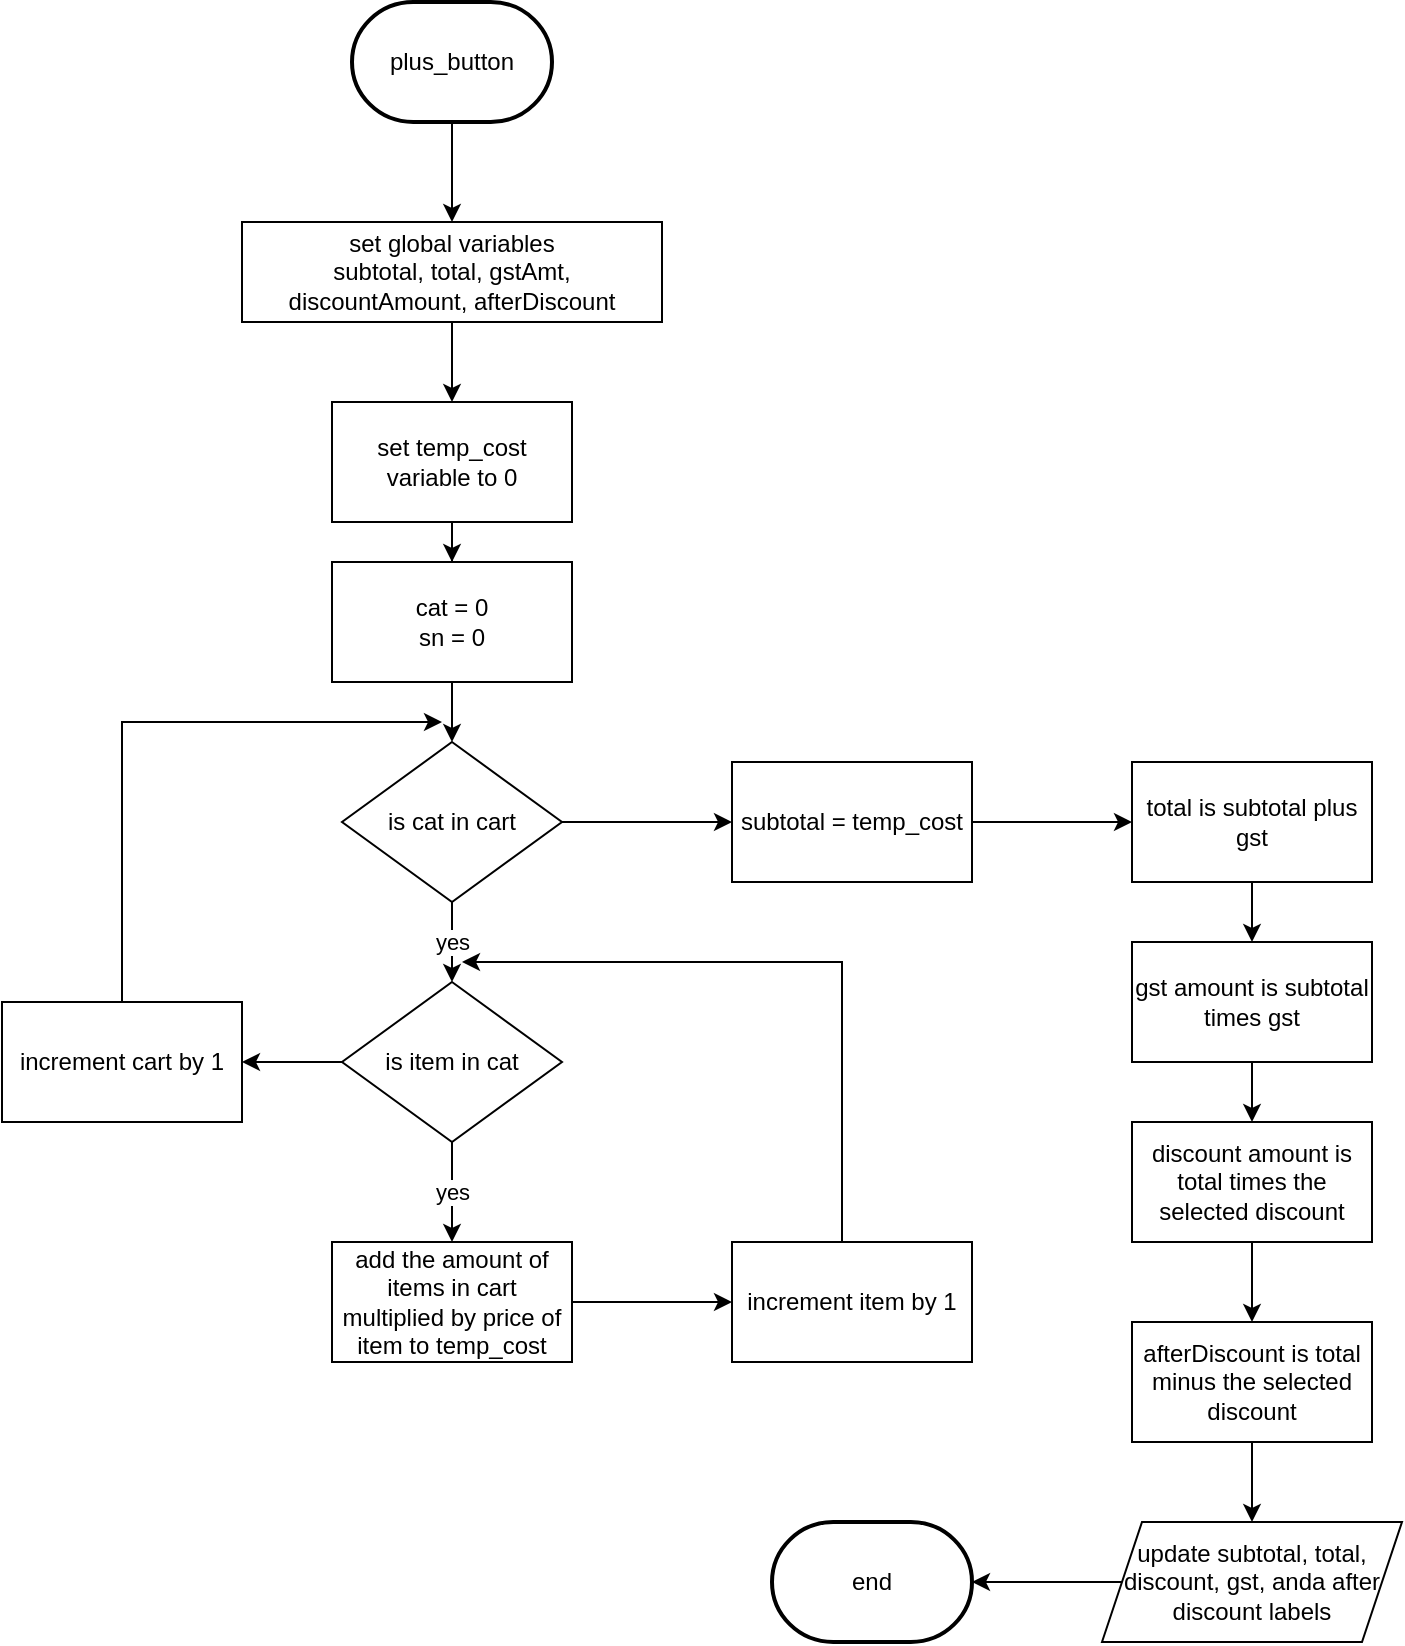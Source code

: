 <mxfile version="24.7.4">
  <diagram name="Page-1" id="Xv1txPZk_w8JVHinQZYK">
    <mxGraphModel dx="2396" dy="1154" grid="1" gridSize="10" guides="1" tooltips="1" connect="1" arrows="1" fold="1" page="1" pageScale="1" pageWidth="850" pageHeight="1100" math="0" shadow="0">
      <root>
        <mxCell id="0" />
        <mxCell id="1" parent="0" />
        <mxCell id="vQkMygOqnwT7sJWvosnR-10" value="" style="edgeStyle=orthogonalEdgeStyle;rounded=0;orthogonalLoop=1;jettySize=auto;html=1;" edge="1" parent="1" source="vQkMygOqnwT7sJWvosnR-2" target="vQkMygOqnwT7sJWvosnR-9">
          <mxGeometry relative="1" as="geometry" />
        </mxCell>
        <mxCell id="vQkMygOqnwT7sJWvosnR-2" value="&lt;div&gt;set global variables&lt;/div&gt;&lt;div&gt;subtotal, total, gstAmt, discountAmount, afterDiscount&lt;br&gt;&lt;/div&gt;" style="rounded=0;whiteSpace=wrap;html=1;" vertex="1" parent="1">
          <mxGeometry x="30" y="120" width="210" height="50" as="geometry" />
        </mxCell>
        <mxCell id="vQkMygOqnwT7sJWvosnR-3" style="edgeStyle=orthogonalEdgeStyle;rounded=0;orthogonalLoop=1;jettySize=auto;html=1;entryX=0.5;entryY=0;entryDx=0;entryDy=0;exitX=0.5;exitY=1;exitDx=0;exitDy=0;exitPerimeter=0;" edge="1" parent="1" source="vQkMygOqnwT7sJWvosnR-4" target="vQkMygOqnwT7sJWvosnR-2">
          <mxGeometry relative="1" as="geometry">
            <mxPoint x="135" y="80" as="sourcePoint" />
          </mxGeometry>
        </mxCell>
        <mxCell id="vQkMygOqnwT7sJWvosnR-4" value="plus_button" style="strokeWidth=2;html=1;shape=mxgraph.flowchart.terminator;whiteSpace=wrap;" vertex="1" parent="1">
          <mxGeometry x="85" y="10" width="100" height="60" as="geometry" />
        </mxCell>
        <mxCell id="vQkMygOqnwT7sJWvosnR-5" value="end" style="strokeWidth=2;html=1;shape=mxgraph.flowchart.terminator;whiteSpace=wrap;" vertex="1" parent="1">
          <mxGeometry x="295" y="770" width="100" height="60" as="geometry" />
        </mxCell>
        <mxCell id="vQkMygOqnwT7sJWvosnR-12" value="" style="edgeStyle=orthogonalEdgeStyle;rounded=0;orthogonalLoop=1;jettySize=auto;html=1;" edge="1" parent="1" source="vQkMygOqnwT7sJWvosnR-9" target="vQkMygOqnwT7sJWvosnR-11">
          <mxGeometry relative="1" as="geometry" />
        </mxCell>
        <mxCell id="vQkMygOqnwT7sJWvosnR-9" value="set temp_cost variable to 0" style="whiteSpace=wrap;html=1;rounded=0;" vertex="1" parent="1">
          <mxGeometry x="75" y="210" width="120" height="60" as="geometry" />
        </mxCell>
        <mxCell id="vQkMygOqnwT7sJWvosnR-14" value="" style="edgeStyle=orthogonalEdgeStyle;rounded=0;orthogonalLoop=1;jettySize=auto;html=1;" edge="1" parent="1" source="vQkMygOqnwT7sJWvosnR-11" target="vQkMygOqnwT7sJWvosnR-13">
          <mxGeometry relative="1" as="geometry" />
        </mxCell>
        <mxCell id="vQkMygOqnwT7sJWvosnR-11" value="&lt;div&gt;cat = 0&lt;/div&gt;&lt;div&gt;sn = 0&lt;br&gt;&lt;/div&gt;" style="whiteSpace=wrap;html=1;rounded=0;" vertex="1" parent="1">
          <mxGeometry x="75" y="290" width="120" height="60" as="geometry" />
        </mxCell>
        <mxCell id="vQkMygOqnwT7sJWvosnR-16" value="yes" style="edgeStyle=orthogonalEdgeStyle;rounded=0;orthogonalLoop=1;jettySize=auto;html=1;" edge="1" parent="1" source="vQkMygOqnwT7sJWvosnR-13" target="vQkMygOqnwT7sJWvosnR-15">
          <mxGeometry relative="1" as="geometry" />
        </mxCell>
        <mxCell id="vQkMygOqnwT7sJWvosnR-32" value="" style="edgeStyle=orthogonalEdgeStyle;rounded=0;orthogonalLoop=1;jettySize=auto;html=1;" edge="1" parent="1" source="vQkMygOqnwT7sJWvosnR-13" target="vQkMygOqnwT7sJWvosnR-31">
          <mxGeometry relative="1" as="geometry" />
        </mxCell>
        <mxCell id="vQkMygOqnwT7sJWvosnR-13" value="is cat in cart" style="rhombus;whiteSpace=wrap;html=1;rounded=0;" vertex="1" parent="1">
          <mxGeometry x="80" y="380" width="110" height="80" as="geometry" />
        </mxCell>
        <mxCell id="vQkMygOqnwT7sJWvosnR-22" value="yes" style="edgeStyle=orthogonalEdgeStyle;rounded=0;orthogonalLoop=1;jettySize=auto;html=1;" edge="1" parent="1" source="vQkMygOqnwT7sJWvosnR-15" target="vQkMygOqnwT7sJWvosnR-21">
          <mxGeometry relative="1" as="geometry" />
        </mxCell>
        <mxCell id="vQkMygOqnwT7sJWvosnR-29" value="" style="edgeStyle=orthogonalEdgeStyle;rounded=0;orthogonalLoop=1;jettySize=auto;html=1;" edge="1" parent="1" source="vQkMygOqnwT7sJWvosnR-15" target="vQkMygOqnwT7sJWvosnR-28">
          <mxGeometry relative="1" as="geometry" />
        </mxCell>
        <mxCell id="vQkMygOqnwT7sJWvosnR-15" value="is item in cat" style="rhombus;whiteSpace=wrap;html=1;rounded=0;" vertex="1" parent="1">
          <mxGeometry x="80" y="500" width="110" height="80" as="geometry" />
        </mxCell>
        <mxCell id="vQkMygOqnwT7sJWvosnR-25" value="" style="edgeStyle=orthogonalEdgeStyle;rounded=0;orthogonalLoop=1;jettySize=auto;html=1;" edge="1" parent="1" source="vQkMygOqnwT7sJWvosnR-21" target="vQkMygOqnwT7sJWvosnR-24">
          <mxGeometry relative="1" as="geometry" />
        </mxCell>
        <mxCell id="vQkMygOqnwT7sJWvosnR-21" value="add the amount of items in cart multiplied by price of item to temp_cost" style="whiteSpace=wrap;html=1;rounded=0;" vertex="1" parent="1">
          <mxGeometry x="75" y="630" width="120" height="60" as="geometry" />
        </mxCell>
        <mxCell id="vQkMygOqnwT7sJWvosnR-26" style="edgeStyle=orthogonalEdgeStyle;rounded=0;orthogonalLoop=1;jettySize=auto;html=1;" edge="1" parent="1" source="vQkMygOqnwT7sJWvosnR-24">
          <mxGeometry relative="1" as="geometry">
            <mxPoint x="140" y="490" as="targetPoint" />
            <Array as="points">
              <mxPoint x="330" y="490" />
            </Array>
          </mxGeometry>
        </mxCell>
        <mxCell id="vQkMygOqnwT7sJWvosnR-24" value="increment item by 1" style="whiteSpace=wrap;html=1;rounded=0;" vertex="1" parent="1">
          <mxGeometry x="275" y="630" width="120" height="60" as="geometry" />
        </mxCell>
        <mxCell id="vQkMygOqnwT7sJWvosnR-30" style="edgeStyle=orthogonalEdgeStyle;rounded=0;orthogonalLoop=1;jettySize=auto;html=1;" edge="1" parent="1" source="vQkMygOqnwT7sJWvosnR-28">
          <mxGeometry relative="1" as="geometry">
            <mxPoint x="130" y="370" as="targetPoint" />
            <Array as="points">
              <mxPoint x="-30" y="370" />
            </Array>
          </mxGeometry>
        </mxCell>
        <mxCell id="vQkMygOqnwT7sJWvosnR-28" value="increment cart by 1" style="whiteSpace=wrap;html=1;rounded=0;" vertex="1" parent="1">
          <mxGeometry x="-90" y="510" width="120" height="60" as="geometry" />
        </mxCell>
        <mxCell id="vQkMygOqnwT7sJWvosnR-35" value="" style="edgeStyle=orthogonalEdgeStyle;rounded=0;orthogonalLoop=1;jettySize=auto;html=1;" edge="1" parent="1" source="vQkMygOqnwT7sJWvosnR-31" target="vQkMygOqnwT7sJWvosnR-34">
          <mxGeometry relative="1" as="geometry" />
        </mxCell>
        <mxCell id="vQkMygOqnwT7sJWvosnR-31" value="subtotal = temp_cost" style="whiteSpace=wrap;html=1;rounded=0;" vertex="1" parent="1">
          <mxGeometry x="275" y="390" width="120" height="60" as="geometry" />
        </mxCell>
        <mxCell id="vQkMygOqnwT7sJWvosnR-37" value="" style="edgeStyle=orthogonalEdgeStyle;rounded=0;orthogonalLoop=1;jettySize=auto;html=1;" edge="1" parent="1" source="vQkMygOqnwT7sJWvosnR-34" target="vQkMygOqnwT7sJWvosnR-36">
          <mxGeometry relative="1" as="geometry" />
        </mxCell>
        <mxCell id="vQkMygOqnwT7sJWvosnR-34" value="total is subtotal plus gst" style="whiteSpace=wrap;html=1;rounded=0;" vertex="1" parent="1">
          <mxGeometry x="475" y="390" width="120" height="60" as="geometry" />
        </mxCell>
        <mxCell id="vQkMygOqnwT7sJWvosnR-39" value="" style="edgeStyle=orthogonalEdgeStyle;rounded=0;orthogonalLoop=1;jettySize=auto;html=1;" edge="1" parent="1" source="vQkMygOqnwT7sJWvosnR-36" target="vQkMygOqnwT7sJWvosnR-38">
          <mxGeometry relative="1" as="geometry" />
        </mxCell>
        <mxCell id="vQkMygOqnwT7sJWvosnR-36" value="gst amount is subtotal times gst" style="whiteSpace=wrap;html=1;rounded=0;" vertex="1" parent="1">
          <mxGeometry x="475" y="480" width="120" height="60" as="geometry" />
        </mxCell>
        <mxCell id="vQkMygOqnwT7sJWvosnR-43" value="" style="edgeStyle=orthogonalEdgeStyle;rounded=0;orthogonalLoop=1;jettySize=auto;html=1;" edge="1" parent="1" source="vQkMygOqnwT7sJWvosnR-38" target="vQkMygOqnwT7sJWvosnR-42">
          <mxGeometry relative="1" as="geometry" />
        </mxCell>
        <mxCell id="vQkMygOqnwT7sJWvosnR-38" value="discount amount is total times the selected discount" style="whiteSpace=wrap;html=1;rounded=0;" vertex="1" parent="1">
          <mxGeometry x="475" y="570" width="120" height="60" as="geometry" />
        </mxCell>
        <mxCell id="vQkMygOqnwT7sJWvosnR-45" value="" style="edgeStyle=orthogonalEdgeStyle;rounded=0;orthogonalLoop=1;jettySize=auto;html=1;" edge="1" parent="1" source="vQkMygOqnwT7sJWvosnR-42" target="vQkMygOqnwT7sJWvosnR-44">
          <mxGeometry relative="1" as="geometry" />
        </mxCell>
        <mxCell id="vQkMygOqnwT7sJWvosnR-42" value="afterDiscount is total minus the selected discount" style="whiteSpace=wrap;html=1;rounded=0;" vertex="1" parent="1">
          <mxGeometry x="475" y="670" width="120" height="60" as="geometry" />
        </mxCell>
        <mxCell id="vQkMygOqnwT7sJWvosnR-46" value="" style="edgeStyle=orthogonalEdgeStyle;rounded=0;orthogonalLoop=1;jettySize=auto;html=1;" edge="1" parent="1" source="vQkMygOqnwT7sJWvosnR-44" target="vQkMygOqnwT7sJWvosnR-5">
          <mxGeometry relative="1" as="geometry" />
        </mxCell>
        <mxCell id="vQkMygOqnwT7sJWvosnR-44" value="update subtotal, total, discount, gst, anda after discount labels" style="shape=parallelogram;perimeter=parallelogramPerimeter;whiteSpace=wrap;html=1;fixedSize=1;rounded=0;" vertex="1" parent="1">
          <mxGeometry x="460" y="770" width="150" height="60" as="geometry" />
        </mxCell>
      </root>
    </mxGraphModel>
  </diagram>
</mxfile>

